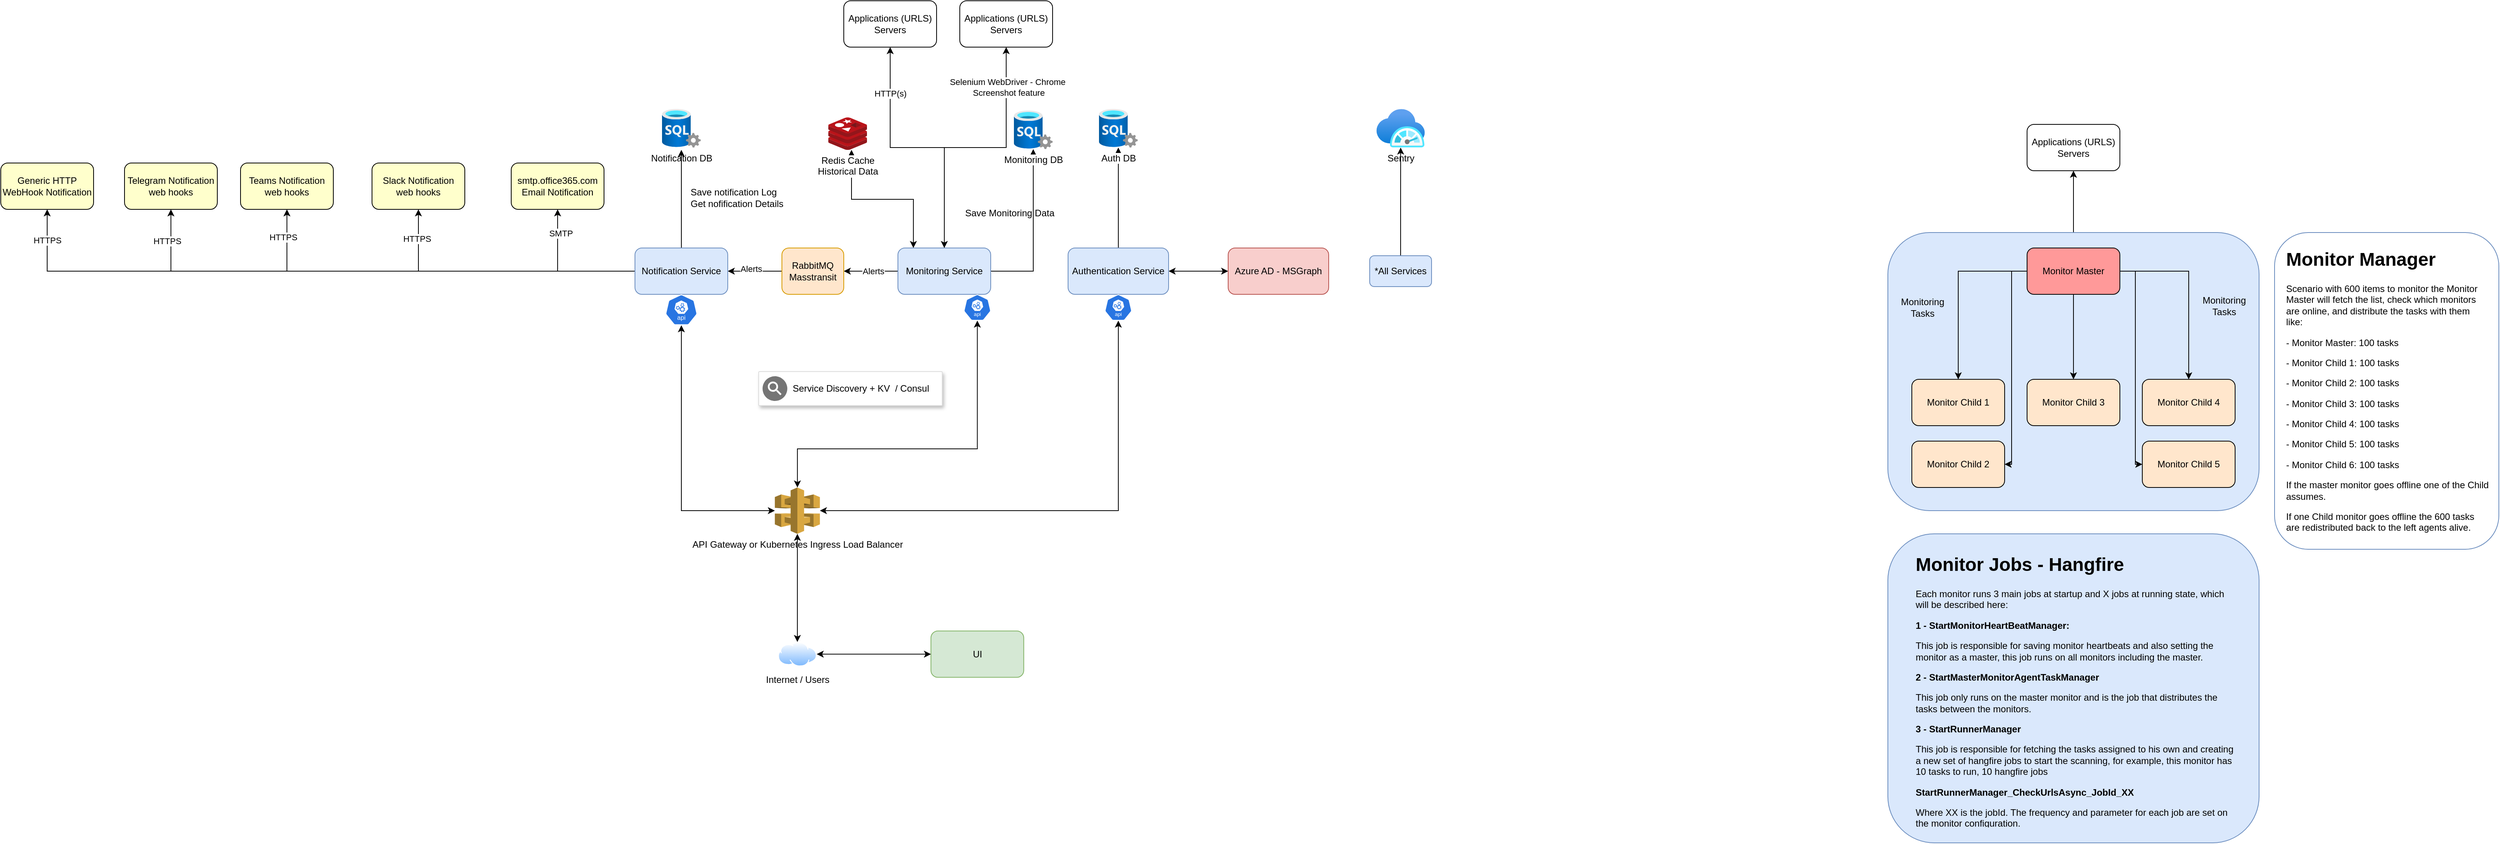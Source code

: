 <mxfile version="23.1.5" type="github">
  <diagram name="Página-1" id="EC5-yDx1gmlKd79TGFPl">
    <mxGraphModel dx="2261" dy="2084" grid="1" gridSize="10" guides="1" tooltips="1" connect="1" arrows="1" fold="1" page="1" pageScale="1" pageWidth="827" pageHeight="1169" math="0" shadow="0">
      <root>
        <mxCell id="0" />
        <mxCell id="1" parent="0" />
        <mxCell id="1MhiarmOQ1BAu21N2S9K-9" value="S" style="edgeStyle=orthogonalEdgeStyle;rounded=0;orthogonalLoop=1;jettySize=auto;html=1;entryX=1;entryY=0.5;entryDx=0;entryDy=0;" parent="1" source="1MhiarmOQ1BAu21N2S9K-2" target="1MhiarmOQ1BAu21N2S9K-8" edge="1">
          <mxGeometry relative="1" as="geometry" />
        </mxCell>
        <mxCell id="1MhiarmOQ1BAu21N2S9K-11" value="Alerts" style="edgeLabel;html=1;align=center;verticalAlign=middle;resizable=0;points=[];" parent="1MhiarmOQ1BAu21N2S9K-9" vertex="1" connectable="0">
          <mxGeometry x="-0.086" relative="1" as="geometry">
            <mxPoint as="offset" />
          </mxGeometry>
        </mxCell>
        <mxCell id="URw1oCdvZ4ZULjiAWeCE-17" style="edgeStyle=orthogonalEdgeStyle;rounded=0;orthogonalLoop=1;jettySize=auto;html=1;entryX=0.5;entryY=1;entryDx=0;entryDy=0;" parent="1" source="1MhiarmOQ1BAu21N2S9K-2" target="URw1oCdvZ4ZULjiAWeCE-16" edge="1">
          <mxGeometry relative="1" as="geometry" />
        </mxCell>
        <mxCell id="vqQ0VsHs9EydCFRSuEvc-1" value="HTTP(s)" style="edgeLabel;html=1;align=center;verticalAlign=middle;resizable=0;points=[];" parent="URw1oCdvZ4ZULjiAWeCE-17" vertex="1" connectable="0">
          <mxGeometry x="0.269" y="1" relative="1" as="geometry">
            <mxPoint x="1" y="-61" as="offset" />
          </mxGeometry>
        </mxCell>
        <mxCell id="URw1oCdvZ4ZULjiAWeCE-18" style="edgeStyle=orthogonalEdgeStyle;rounded=0;orthogonalLoop=1;jettySize=auto;html=1;" parent="1" source="1MhiarmOQ1BAu21N2S9K-2" target="1MhiarmOQ1BAu21N2S9K-5" edge="1">
          <mxGeometry relative="1" as="geometry" />
        </mxCell>
        <mxCell id="I3jezIKi--hEiTG_am1P-2" style="edgeStyle=orthogonalEdgeStyle;rounded=0;orthogonalLoop=1;jettySize=auto;html=1;startArrow=classic;startFill=1;" parent="1" source="1MhiarmOQ1BAu21N2S9K-2" target="I3jezIKi--hEiTG_am1P-1" edge="1">
          <mxGeometry relative="1" as="geometry">
            <Array as="points">
              <mxPoint x="420" y="167" />
              <mxPoint x="340" y="167" />
            </Array>
          </mxGeometry>
        </mxCell>
        <mxCell id="vqQ0VsHs9EydCFRSuEvc-3" style="edgeStyle=orthogonalEdgeStyle;rounded=0;orthogonalLoop=1;jettySize=auto;html=1;entryX=0.5;entryY=1;entryDx=0;entryDy=0;startArrow=classic;startFill=1;" parent="1" source="1MhiarmOQ1BAu21N2S9K-2" target="vqQ0VsHs9EydCFRSuEvc-2" edge="1">
          <mxGeometry relative="1" as="geometry" />
        </mxCell>
        <mxCell id="vqQ0VsHs9EydCFRSuEvc-4" value="Selenium WebDriver - Chrome&amp;nbsp;&lt;br&gt;Screenshot feature" style="edgeLabel;html=1;align=center;verticalAlign=middle;resizable=0;points=[];" parent="vqQ0VsHs9EydCFRSuEvc-3" vertex="1" connectable="0">
          <mxGeometry x="0.694" y="-3" relative="1" as="geometry">
            <mxPoint as="offset" />
          </mxGeometry>
        </mxCell>
        <mxCell id="1MhiarmOQ1BAu21N2S9K-2" value="Monitoring Service" style="rounded=1;whiteSpace=wrap;html=1;fillColor=#dae8fc;strokeColor=#6c8ebf;" parent="1" vertex="1">
          <mxGeometry x="400" y="230" width="120" height="60" as="geometry" />
        </mxCell>
        <mxCell id="1MhiarmOQ1BAu21N2S9K-3" value="UI" style="rounded=1;whiteSpace=wrap;html=1;fillColor=#d5e8d4;strokeColor=#82b366;" parent="1" vertex="1">
          <mxGeometry x="442.71" y="725.75" width="120" height="60" as="geometry" />
        </mxCell>
        <mxCell id="1MhiarmOQ1BAu21N2S9K-4" value="Notification DB" style="image;aspect=fixed;html=1;points=[];align=center;fontSize=12;image=img/lib/azure2/databases/SQL_Server.svg;" parent="1" vertex="1">
          <mxGeometry x="95" y="50" width="50" height="50" as="geometry" />
        </mxCell>
        <mxCell id="1MhiarmOQ1BAu21N2S9K-5" value="Monitoring DB" style="image;aspect=fixed;html=1;points=[];align=center;fontSize=12;image=img/lib/azure2/databases/SQL_Server.svg;" parent="1" vertex="1">
          <mxGeometry x="550" y="52" width="50" height="50" as="geometry" />
        </mxCell>
        <mxCell id="1MhiarmOQ1BAu21N2S9K-7" style="edgeStyle=orthogonalEdgeStyle;rounded=0;orthogonalLoop=1;jettySize=auto;html=1;entryX=0.5;entryY=1;entryDx=0;entryDy=0;strokeColor=none;startArrow=classic;startFill=1;" parent="1" source="1MhiarmOQ1BAu21N2S9K-6" target="1MhiarmOQ1BAu21N2S9K-3" edge="1">
          <mxGeometry relative="1" as="geometry" />
        </mxCell>
        <mxCell id="1MhiarmOQ1BAu21N2S9K-31" style="edgeStyle=orthogonalEdgeStyle;rounded=0;orthogonalLoop=1;jettySize=auto;html=1;entryX=0;entryY=0.5;entryDx=0;entryDy=0;startArrow=classic;startFill=1;" parent="1" source="1MhiarmOQ1BAu21N2S9K-6" target="1MhiarmOQ1BAu21N2S9K-3" edge="1">
          <mxGeometry relative="1" as="geometry" />
        </mxCell>
        <mxCell id="1MhiarmOQ1BAu21N2S9K-6" value="Internet / Users" style="image;aspect=fixed;perimeter=ellipsePerimeter;html=1;align=center;shadow=0;dashed=0;spacingTop=3;image=img/lib/active_directory/internet_cloud.svg;" parent="1" vertex="1">
          <mxGeometry x="245" y="740" width="50" height="31.5" as="geometry" />
        </mxCell>
        <mxCell id="1MhiarmOQ1BAu21N2S9K-10" style="edgeStyle=orthogonalEdgeStyle;rounded=0;orthogonalLoop=1;jettySize=auto;html=1;entryX=1;entryY=0.5;entryDx=0;entryDy=0;" parent="1" source="1MhiarmOQ1BAu21N2S9K-8" target="1MhiarmOQ1BAu21N2S9K-1" edge="1">
          <mxGeometry relative="1" as="geometry" />
        </mxCell>
        <mxCell id="1MhiarmOQ1BAu21N2S9K-12" value="Alerts" style="edgeLabel;html=1;align=center;verticalAlign=middle;resizable=0;points=[];" parent="1MhiarmOQ1BAu21N2S9K-10" vertex="1" connectable="0">
          <mxGeometry x="0.143" y="-3" relative="1" as="geometry">
            <mxPoint as="offset" />
          </mxGeometry>
        </mxCell>
        <mxCell id="1MhiarmOQ1BAu21N2S9K-8" value="RabbitMQ&lt;br&gt;Masstransit" style="rounded=1;whiteSpace=wrap;html=1;fillColor=#ffe6cc;strokeColor=#d79b00;" parent="1" vertex="1">
          <mxGeometry x="250" y="230" width="80" height="60" as="geometry" />
        </mxCell>
        <mxCell id="1MhiarmOQ1BAu21N2S9K-13" style="edgeStyle=orthogonalEdgeStyle;rounded=0;orthogonalLoop=1;jettySize=auto;html=1;entryX=0.5;entryY=1.06;entryDx=0;entryDy=0;entryPerimeter=0;" parent="1" source="1MhiarmOQ1BAu21N2S9K-1" target="1MhiarmOQ1BAu21N2S9K-4" edge="1">
          <mxGeometry relative="1" as="geometry" />
        </mxCell>
        <mxCell id="1MhiarmOQ1BAu21N2S9K-14" value="Save notification Log&lt;br&gt;Get nofification Details" style="text;html=1;strokeColor=none;fillColor=none;align=left;verticalAlign=middle;whiteSpace=wrap;rounded=0;" parent="1" vertex="1">
          <mxGeometry x="130" y="140" width="180" height="50" as="geometry" />
        </mxCell>
        <mxCell id="1MhiarmOQ1BAu21N2S9K-16" value="Save Monitoring Data" style="text;html=1;strokeColor=none;fillColor=none;align=left;verticalAlign=middle;whiteSpace=wrap;rounded=0;" parent="1" vertex="1">
          <mxGeometry x="485" y="160" width="130" height="50" as="geometry" />
        </mxCell>
        <mxCell id="1MhiarmOQ1BAu21N2S9K-18" value="" style="group;container=0;" parent="1" vertex="1" connectable="0">
          <mxGeometry x="60" y="230" width="120" height="110" as="geometry" />
        </mxCell>
        <mxCell id="bWFMUhMA222-z3urMpEF-5" style="edgeStyle=orthogonalEdgeStyle;rounded=0;orthogonalLoop=1;jettySize=auto;html=1;entryX=0.5;entryY=1;entryDx=0;entryDy=0;startArrow=classic;startFill=1;" parent="1" source="bWFMUhMA222-z3urMpEF-7" target="bWFMUhMA222-z3urMpEF-1" edge="1">
          <mxGeometry relative="1" as="geometry" />
        </mxCell>
        <mxCell id="1MhiarmOQ1BAu21N2S9K-22" value="API Gateway or Kubernetes Ingress Load Balancer" style="outlineConnect=0;dashed=0;verticalLabelPosition=bottom;verticalAlign=top;align=center;html=1;shape=mxgraph.aws3.api_gateway;fillColor=#D9A741;gradientColor=none;" parent="1" vertex="1">
          <mxGeometry x="240.88" y="540" width="58.25" height="60" as="geometry" />
        </mxCell>
        <mxCell id="1MhiarmOQ1BAu21N2S9K-23" style="edgeStyle=orthogonalEdgeStyle;rounded=0;orthogonalLoop=1;jettySize=auto;html=1;entryX=0.5;entryY=1;entryDx=0;entryDy=0;entryPerimeter=0;startArrow=classic;startFill=1;" parent="1" source="1MhiarmOQ1BAu21N2S9K-6" target="1MhiarmOQ1BAu21N2S9K-22" edge="1">
          <mxGeometry relative="1" as="geometry" />
        </mxCell>
        <mxCell id="1MhiarmOQ1BAu21N2S9K-24" style="edgeStyle=orthogonalEdgeStyle;rounded=0;orthogonalLoop=1;jettySize=auto;html=1;entryX=0.5;entryY=1;entryDx=0;entryDy=0;entryPerimeter=0;startArrow=classic;startFill=1;" parent="1" source="1MhiarmOQ1BAu21N2S9K-22" target="1MhiarmOQ1BAu21N2S9K-17" edge="1">
          <mxGeometry relative="1" as="geometry" />
        </mxCell>
        <mxCell id="1MhiarmOQ1BAu21N2S9K-28" value="" style="aspect=fixed;sketch=0;html=1;dashed=0;whitespace=wrap;fillColor=#2875E2;strokeColor=#ffffff;points=[[0.005,0.63,0],[0.1,0.2,0],[0.9,0.2,0],[0.5,0,0],[0.995,0.63,0],[0.72,0.99,0],[0.5,1,0],[0.28,0.99,0]];shape=mxgraph.kubernetes.icon2;kubernetesLabel=1;prIcon=api" parent="1" vertex="1">
          <mxGeometry x="485" y="290" width="35.42" height="34" as="geometry" />
        </mxCell>
        <mxCell id="1MhiarmOQ1BAu21N2S9K-29" style="edgeStyle=orthogonalEdgeStyle;rounded=0;orthogonalLoop=1;jettySize=auto;html=1;entryX=0.5;entryY=1;entryDx=0;entryDy=0;entryPerimeter=0;labelBorderColor=none;jumpStyle=arc;startArrow=classic;startFill=1;" parent="1" source="1MhiarmOQ1BAu21N2S9K-22" target="1MhiarmOQ1BAu21N2S9K-28" edge="1">
          <mxGeometry relative="1" as="geometry">
            <Array as="points">
              <mxPoint x="270" y="490" />
              <mxPoint x="503" y="490" />
            </Array>
          </mxGeometry>
        </mxCell>
        <mxCell id="1MhiarmOQ1BAu21N2S9K-32" value="" style="strokeColor=#dddddd;shadow=1;strokeWidth=1;rounded=1;absoluteArcSize=1;arcSize=2;" parent="1" vertex="1">
          <mxGeometry x="220" y="390" width="237.29" height="44" as="geometry" />
        </mxCell>
        <mxCell id="1MhiarmOQ1BAu21N2S9K-33" value="Service Discovery + KV&amp;nbsp; / Consul" style="sketch=0;dashed=0;connectable=0;html=1;fillColor=#757575;strokeColor=none;shape=mxgraph.gcp2.service_discovery;part=1;labelPosition=right;verticalLabelPosition=middle;align=left;verticalAlign=middle;spacingLeft=5;fontSize=12;" parent="1MhiarmOQ1BAu21N2S9K-32" vertex="1">
          <mxGeometry y="0.5" width="32" height="32" relative="1" as="geometry">
            <mxPoint x="5" y="-16" as="offset" />
          </mxGeometry>
        </mxCell>
        <mxCell id="bWFMUhMA222-z3urMpEF-3" style="edgeStyle=orthogonalEdgeStyle;rounded=0;orthogonalLoop=1;jettySize=auto;html=1;" parent="1" source="bWFMUhMA222-z3urMpEF-1" target="bWFMUhMA222-z3urMpEF-2" edge="1">
          <mxGeometry relative="1" as="geometry" />
        </mxCell>
        <mxCell id="bWFMUhMA222-z3urMpEF-9" style="edgeStyle=orthogonalEdgeStyle;rounded=0;orthogonalLoop=1;jettySize=auto;html=1;entryX=0;entryY=0.5;entryDx=0;entryDy=0;endArrow=classic;endFill=1;startArrow=classic;startFill=1;" parent="1" source="bWFMUhMA222-z3urMpEF-1" target="bWFMUhMA222-z3urMpEF-8" edge="1">
          <mxGeometry relative="1" as="geometry" />
        </mxCell>
        <mxCell id="bWFMUhMA222-z3urMpEF-1" value="Authentication Service" style="rounded=1;whiteSpace=wrap;html=1;fillColor=#dae8fc;strokeColor=#6c8ebf;" parent="1" vertex="1">
          <mxGeometry x="620" y="230" width="130" height="60" as="geometry" />
        </mxCell>
        <mxCell id="bWFMUhMA222-z3urMpEF-2" value="Auth DB" style="image;aspect=fixed;html=1;points=[];align=center;fontSize=12;image=img/lib/azure2/databases/SQL_Server.svg;" parent="1" vertex="1">
          <mxGeometry x="660" y="50" width="50" height="50" as="geometry" />
        </mxCell>
        <mxCell id="bWFMUhMA222-z3urMpEF-8" value="Azure AD - MSGraph" style="rounded=1;whiteSpace=wrap;html=1;fillColor=#f8cecc;strokeColor=#b85450;" parent="1" vertex="1">
          <mxGeometry x="827" y="230" width="130" height="60" as="geometry" />
        </mxCell>
        <mxCell id="Ju5GTjr9HhfrLoD8wo_W-2" style="edgeStyle=orthogonalEdgeStyle;rounded=0;orthogonalLoop=1;jettySize=auto;html=1;entryX=0.5;entryY=1;entryDx=0;entryDy=0;" parent="1" source="1MhiarmOQ1BAu21N2S9K-1" target="Ju5GTjr9HhfrLoD8wo_W-1" edge="1">
          <mxGeometry relative="1" as="geometry" />
        </mxCell>
        <mxCell id="URw1oCdvZ4ZULjiAWeCE-10" value="SMTP" style="edgeLabel;html=1;align=center;verticalAlign=middle;resizable=0;points=[];" parent="Ju5GTjr9HhfrLoD8wo_W-2" vertex="1" connectable="0">
          <mxGeometry x="0.657" y="-4" relative="1" as="geometry">
            <mxPoint as="offset" />
          </mxGeometry>
        </mxCell>
        <mxCell id="Ju5GTjr9HhfrLoD8wo_W-4" style="edgeStyle=orthogonalEdgeStyle;rounded=0;orthogonalLoop=1;jettySize=auto;html=1;" parent="1" source="1MhiarmOQ1BAu21N2S9K-1" target="Ju5GTjr9HhfrLoD8wo_W-3" edge="1">
          <mxGeometry relative="1" as="geometry" />
        </mxCell>
        <mxCell id="URw1oCdvZ4ZULjiAWeCE-11" value="HTTPS" style="edgeLabel;html=1;align=center;verticalAlign=middle;resizable=0;points=[];" parent="Ju5GTjr9HhfrLoD8wo_W-4" vertex="1" connectable="0">
          <mxGeometry x="0.789" y="2" relative="1" as="geometry">
            <mxPoint as="offset" />
          </mxGeometry>
        </mxCell>
        <mxCell id="Ju5GTjr9HhfrLoD8wo_W-6" style="edgeStyle=orthogonalEdgeStyle;rounded=0;orthogonalLoop=1;jettySize=auto;html=1;" parent="1" source="1MhiarmOQ1BAu21N2S9K-1" target="Ju5GTjr9HhfrLoD8wo_W-5" edge="1">
          <mxGeometry relative="1" as="geometry" />
        </mxCell>
        <mxCell id="URw1oCdvZ4ZULjiAWeCE-12" value="HTTPS" style="edgeLabel;html=1;align=center;verticalAlign=middle;resizable=0;points=[];" parent="Ju5GTjr9HhfrLoD8wo_W-6" vertex="1" connectable="0">
          <mxGeometry x="0.866" y="5" relative="1" as="geometry">
            <mxPoint as="offset" />
          </mxGeometry>
        </mxCell>
        <mxCell id="Ju5GTjr9HhfrLoD8wo_W-8" style="edgeStyle=orthogonalEdgeStyle;rounded=0;orthogonalLoop=1;jettySize=auto;html=1;entryX=0.5;entryY=1;entryDx=0;entryDy=0;" parent="1" source="1MhiarmOQ1BAu21N2S9K-1" target="Ju5GTjr9HhfrLoD8wo_W-7" edge="1">
          <mxGeometry relative="1" as="geometry" />
        </mxCell>
        <mxCell id="URw1oCdvZ4ZULjiAWeCE-13" value="HTTPS" style="edgeLabel;html=1;align=center;verticalAlign=middle;resizable=0;points=[];" parent="Ju5GTjr9HhfrLoD8wo_W-8" vertex="1" connectable="0">
          <mxGeometry x="0.881" y="5" relative="1" as="geometry">
            <mxPoint as="offset" />
          </mxGeometry>
        </mxCell>
        <mxCell id="0GfC3lX6S0VPZCZiWhWO-2" style="edgeStyle=orthogonalEdgeStyle;rounded=0;orthogonalLoop=1;jettySize=auto;html=1;entryX=0.5;entryY=1;entryDx=0;entryDy=0;" edge="1" parent="1" source="1MhiarmOQ1BAu21N2S9K-1" target="0GfC3lX6S0VPZCZiWhWO-1">
          <mxGeometry relative="1" as="geometry" />
        </mxCell>
        <mxCell id="0GfC3lX6S0VPZCZiWhWO-3" value="HTTPS" style="edgeLabel;html=1;align=center;verticalAlign=middle;resizable=0;points=[];" vertex="1" connectable="0" parent="0GfC3lX6S0VPZCZiWhWO-2">
          <mxGeometry x="0.929" y="4" relative="1" as="geometry">
            <mxPoint x="4" y="10" as="offset" />
          </mxGeometry>
        </mxCell>
        <mxCell id="1MhiarmOQ1BAu21N2S9K-1" value="Notification Service" style="rounded=1;whiteSpace=wrap;html=1;fillColor=#dae8fc;strokeColor=#6c8ebf;" parent="1" vertex="1">
          <mxGeometry x="60" y="230" width="120" height="60" as="geometry" />
        </mxCell>
        <mxCell id="1MhiarmOQ1BAu21N2S9K-17" value="" style="aspect=fixed;sketch=0;html=1;dashed=0;whitespace=wrap;fillColor=#2875E2;strokeColor=#ffffff;points=[[0.005,0.63,0],[0.1,0.2,0],[0.9,0.2,0],[0.5,0,0],[0.995,0.63,0],[0.72,0.99,0],[0.5,1,0],[0.28,0.99,0]];shape=mxgraph.kubernetes.icon2;kubernetesLabel=1;prIcon=api" parent="1" vertex="1">
          <mxGeometry x="99.17" y="290" width="41.67" height="40" as="geometry" />
        </mxCell>
        <mxCell id="Ju5GTjr9HhfrLoD8wo_W-1" value="smtp.office365.com&lt;br&gt;Email Notification" style="rounded=1;whiteSpace=wrap;html=1;fillColor=#FFFFCC;" parent="1" vertex="1">
          <mxGeometry x="-100" y="120" width="120" height="60" as="geometry" />
        </mxCell>
        <mxCell id="Ju5GTjr9HhfrLoD8wo_W-3" value="Slack Notification&lt;br&gt;web hooks" style="rounded=1;whiteSpace=wrap;html=1;fillColor=#FFFFCC;" parent="1" vertex="1">
          <mxGeometry x="-280" y="120" width="120" height="60" as="geometry" />
        </mxCell>
        <mxCell id="Ju5GTjr9HhfrLoD8wo_W-5" value="Teams Notification&lt;br&gt;web hooks" style="rounded=1;whiteSpace=wrap;html=1;fillColor=#FFFFCC;" parent="1" vertex="1">
          <mxGeometry x="-450" y="120" width="120" height="60" as="geometry" />
        </mxCell>
        <mxCell id="Ju5GTjr9HhfrLoD8wo_W-7" value="Telegram Notification&lt;br&gt;web hooks" style="rounded=1;whiteSpace=wrap;html=1;fillColor=#FFFFCC;" parent="1" vertex="1">
          <mxGeometry x="-600" y="120" width="120" height="60" as="geometry" />
        </mxCell>
        <mxCell id="URw1oCdvZ4ZULjiAWeCE-6" value="Sentry" style="image;aspect=fixed;html=1;points=[];align=center;fontSize=12;image=img/lib/azure2/monitor/SAP_Azure_Monitor.svg;" parent="1" vertex="1">
          <mxGeometry x="1018.75" y="50" width="62.5" height="50" as="geometry" />
        </mxCell>
        <mxCell id="URw1oCdvZ4ZULjiAWeCE-8" style="edgeStyle=orthogonalEdgeStyle;rounded=0;orthogonalLoop=1;jettySize=auto;html=1;" parent="1" source="URw1oCdvZ4ZULjiAWeCE-7" target="URw1oCdvZ4ZULjiAWeCE-6" edge="1">
          <mxGeometry relative="1" as="geometry" />
        </mxCell>
        <mxCell id="URw1oCdvZ4ZULjiAWeCE-7" value="*All Services" style="rounded=1;whiteSpace=wrap;html=1;fillColor=#dae8fc;strokeColor=#6c8ebf;" parent="1" vertex="1">
          <mxGeometry x="1010" y="240" width="80" height="40" as="geometry" />
        </mxCell>
        <mxCell id="URw1oCdvZ4ZULjiAWeCE-9" value="" style="edgeStyle=orthogonalEdgeStyle;rounded=0;orthogonalLoop=1;jettySize=auto;html=1;entryX=0.5;entryY=1;entryDx=0;entryDy=0;startArrow=classic;startFill=1;" parent="1" source="1MhiarmOQ1BAu21N2S9K-22" target="bWFMUhMA222-z3urMpEF-7" edge="1">
          <mxGeometry relative="1" as="geometry">
            <mxPoint x="299" y="570" as="sourcePoint" />
            <mxPoint x="685" y="290" as="targetPoint" />
          </mxGeometry>
        </mxCell>
        <mxCell id="bWFMUhMA222-z3urMpEF-7" value="" style="aspect=fixed;sketch=0;html=1;dashed=0;whitespace=wrap;fillColor=#2875E2;strokeColor=#ffffff;points=[[0.005,0.63,0],[0.1,0.2,0],[0.9,0.2,0],[0.5,0,0],[0.995,0.63,0],[0.72,0.99,0],[0.5,1,0],[0.28,0.99,0]];shape=mxgraph.kubernetes.icon2;kubernetesLabel=1;prIcon=api" parent="1" vertex="1">
          <mxGeometry x="667.29" y="290" width="35.42" height="34" as="geometry" />
        </mxCell>
        <mxCell id="URw1oCdvZ4ZULjiAWeCE-16" value="Applications (URLS)&lt;br&gt;Servers" style="rounded=1;whiteSpace=wrap;html=1;" parent="1" vertex="1">
          <mxGeometry x="330" y="-90" width="120" height="60" as="geometry" />
        </mxCell>
        <mxCell id="URw1oCdvZ4ZULjiAWeCE-36" style="edgeStyle=orthogonalEdgeStyle;rounded=0;orthogonalLoop=1;jettySize=auto;html=1;" parent="1" source="URw1oCdvZ4ZULjiAWeCE-20" target="URw1oCdvZ4ZULjiAWeCE-21" edge="1">
          <mxGeometry relative="1" as="geometry" />
        </mxCell>
        <mxCell id="URw1oCdvZ4ZULjiAWeCE-20" value="" style="rounded=1;whiteSpace=wrap;html=1;fillColor=#dae8fc;strokeColor=#6c8ebf;" parent="1" vertex="1">
          <mxGeometry x="1680" y="210" width="480" height="360" as="geometry" />
        </mxCell>
        <mxCell id="URw1oCdvZ4ZULjiAWeCE-21" value="Applications (URLS)&lt;br&gt;Servers" style="rounded=1;whiteSpace=wrap;html=1;" parent="1" vertex="1">
          <mxGeometry x="1860" y="70" width="120" height="60" as="geometry" />
        </mxCell>
        <mxCell id="URw1oCdvZ4ZULjiAWeCE-30" style="edgeStyle=orthogonalEdgeStyle;rounded=0;orthogonalLoop=1;jettySize=auto;html=1;entryX=0.5;entryY=0;entryDx=0;entryDy=0;" parent="1" source="URw1oCdvZ4ZULjiAWeCE-22" target="URw1oCdvZ4ZULjiAWeCE-27" edge="1">
          <mxGeometry relative="1" as="geometry" />
        </mxCell>
        <mxCell id="URw1oCdvZ4ZULjiAWeCE-31" style="edgeStyle=orthogonalEdgeStyle;rounded=0;orthogonalLoop=1;jettySize=auto;html=1;entryX=0.5;entryY=0;entryDx=0;entryDy=0;" parent="1" source="URw1oCdvZ4ZULjiAWeCE-22" target="URw1oCdvZ4ZULjiAWeCE-23" edge="1">
          <mxGeometry relative="1" as="geometry" />
        </mxCell>
        <mxCell id="URw1oCdvZ4ZULjiAWeCE-35" style="edgeStyle=orthogonalEdgeStyle;rounded=0;orthogonalLoop=1;jettySize=auto;html=1;entryX=0.5;entryY=0;entryDx=0;entryDy=0;" parent="1" source="URw1oCdvZ4ZULjiAWeCE-22" target="URw1oCdvZ4ZULjiAWeCE-25" edge="1">
          <mxGeometry relative="1" as="geometry" />
        </mxCell>
        <mxCell id="URw1oCdvZ4ZULjiAWeCE-37" style="edgeStyle=orthogonalEdgeStyle;rounded=0;orthogonalLoop=1;jettySize=auto;html=1;entryX=0;entryY=0.5;entryDx=0;entryDy=0;" parent="1" source="URw1oCdvZ4ZULjiAWeCE-22" target="URw1oCdvZ4ZULjiAWeCE-28" edge="1">
          <mxGeometry relative="1" as="geometry">
            <Array as="points">
              <mxPoint x="2000" y="260" />
              <mxPoint x="2000" y="510" />
            </Array>
          </mxGeometry>
        </mxCell>
        <mxCell id="URw1oCdvZ4ZULjiAWeCE-38" style="edgeStyle=orthogonalEdgeStyle;rounded=0;orthogonalLoop=1;jettySize=auto;html=1;entryX=1;entryY=0.5;entryDx=0;entryDy=0;" parent="1" source="URw1oCdvZ4ZULjiAWeCE-22" target="URw1oCdvZ4ZULjiAWeCE-24" edge="1">
          <mxGeometry relative="1" as="geometry">
            <Array as="points">
              <mxPoint x="1840" y="260" />
              <mxPoint x="1840" y="510" />
            </Array>
          </mxGeometry>
        </mxCell>
        <mxCell id="URw1oCdvZ4ZULjiAWeCE-22" value="Monitor Master" style="rounded=1;whiteSpace=wrap;html=1;fillColor=#FF9999;" parent="1" vertex="1">
          <mxGeometry x="1860" y="230" width="120" height="60" as="geometry" />
        </mxCell>
        <mxCell id="URw1oCdvZ4ZULjiAWeCE-23" value="Monitor Child 1" style="rounded=1;whiteSpace=wrap;html=1;fillColor=#FFE6CC;" parent="1" vertex="1">
          <mxGeometry x="1711" y="400" width="120" height="60" as="geometry" />
        </mxCell>
        <mxCell id="URw1oCdvZ4ZULjiAWeCE-24" value="Monitor Child 2" style="rounded=1;whiteSpace=wrap;html=1;fillColor=#FFE6CC;" parent="1" vertex="1">
          <mxGeometry x="1711" y="480" width="120" height="60" as="geometry" />
        </mxCell>
        <mxCell id="URw1oCdvZ4ZULjiAWeCE-25" value="Monitor Child 3" style="rounded=1;whiteSpace=wrap;html=1;fillColor=#FFE6CC;" parent="1" vertex="1">
          <mxGeometry x="1860" y="400" width="120" height="60" as="geometry" />
        </mxCell>
        <mxCell id="URw1oCdvZ4ZULjiAWeCE-27" value="Monitor Child 4" style="rounded=1;whiteSpace=wrap;html=1;fillColor=#FFE6CC;" parent="1" vertex="1">
          <mxGeometry x="2009" y="400" width="120" height="60" as="geometry" />
        </mxCell>
        <mxCell id="URw1oCdvZ4ZULjiAWeCE-28" value="Monitor Child 5" style="rounded=1;whiteSpace=wrap;html=1;fillColor=#FFE6CC;" parent="1" vertex="1">
          <mxGeometry x="2009" y="480" width="120" height="60" as="geometry" />
        </mxCell>
        <mxCell id="URw1oCdvZ4ZULjiAWeCE-29" value="" style="rounded=1;whiteSpace=wrap;html=1;fillColor=#FFFFFF;strokeColor=#6c8ebf;" parent="1" vertex="1">
          <mxGeometry x="2180" y="210" width="290" height="410" as="geometry" />
        </mxCell>
        <mxCell id="URw1oCdvZ4ZULjiAWeCE-40" value="Monitoring Tasks" style="text;html=1;strokeColor=none;fillColor=none;align=center;verticalAlign=middle;whiteSpace=wrap;rounded=0;" parent="1" vertex="1">
          <mxGeometry x="2080" y="290" width="70" height="30" as="geometry" />
        </mxCell>
        <mxCell id="URw1oCdvZ4ZULjiAWeCE-41" value="Monitoring Tasks" style="text;html=1;strokeColor=none;fillColor=none;align=center;verticalAlign=middle;whiteSpace=wrap;rounded=0;" parent="1" vertex="1">
          <mxGeometry x="1690" y="292" width="70" height="30" as="geometry" />
        </mxCell>
        <mxCell id="URw1oCdvZ4ZULjiAWeCE-42" value="&lt;h1&gt;Monitor Manager&lt;/h1&gt;&lt;p&gt;Scenario with 600 items to monitor the Monitor Master will fetch the list, check which monitors are online, and distribute the tasks with them like:&lt;/p&gt;&lt;p&gt;- Monitor Master: 100 tasks&lt;/p&gt;&lt;p&gt;- Monitor Child 1: 100 tasks&lt;/p&gt;&lt;p&gt;- Monitor Child 2: 100 tasks&lt;/p&gt;&lt;p&gt;- Monitor Child 3: 100 tasks&lt;/p&gt;&lt;p&gt;- Monitor Child 4: 100 tasks&lt;/p&gt;&lt;p&gt;- Monitor Child 5: 100 tasks&lt;/p&gt;&lt;p&gt;- Monitor Child 6: 100 tasks&lt;/p&gt;&lt;p&gt;If the master monitor goes offline one of the Child assumes.&lt;/p&gt;&lt;p&gt;If one Child monitor goes offline the 600 tasks are redistributed back to the left agents alive.&lt;/p&gt;" style="text;html=1;strokeColor=none;fillColor=none;spacing=5;spacingTop=-20;whiteSpace=wrap;overflow=hidden;rounded=0;" parent="1" vertex="1">
          <mxGeometry x="2190" y="225" width="270" height="425" as="geometry" />
        </mxCell>
        <mxCell id="URw1oCdvZ4ZULjiAWeCE-43" value="" style="rounded=1;whiteSpace=wrap;html=1;fillColor=#dae8fc;strokeColor=#6c8ebf;" parent="1" vertex="1">
          <mxGeometry x="1680" y="600" width="480" height="400" as="geometry" />
        </mxCell>
        <mxCell id="URw1oCdvZ4ZULjiAWeCE-44" value="&lt;h1&gt;Monitor Jobs - Hangfire&lt;/h1&gt;&lt;p&gt;Each monitor runs 3 main jobs at startup and X jobs at running state, which will be described here:&lt;/p&gt;&lt;p&gt;&lt;b&gt;1 - StartMonitorHeartBeatManager:&lt;/b&gt;&lt;/p&gt;&lt;p&gt;This job is responsible for saving monitor heartbeats and also setting the monitor as a master, this job runs on all monitors including the master.&lt;/p&gt;&lt;p&gt;&lt;b&gt;2 - StartMasterMonitorAgentTaskManager&lt;/b&gt;&amp;nbsp;&lt;/p&gt;&lt;p&gt;This job only runs on the master monitor and is the job that distributes the tasks between the monitors.&lt;/p&gt;&lt;p&gt;&lt;b&gt;3 - StartRunnerManager&lt;/b&gt;&lt;/p&gt;&lt;p&gt;This job is responsible for fetching the tasks assigned to his own and creating a new set of hangfire jobs to start the scanning, for example, this monitor has 10 tasks to run, 10 hangfire jobs&amp;nbsp;&lt;/p&gt;&lt;p&gt;&lt;b&gt;StartRunnerManager_CheckUrlsAsync_JobId_XX&amp;nbsp;&lt;/b&gt;&lt;/p&gt;&lt;p&gt;Where XX is the jobId. The frequency and parameter for each job are set on the monitor configuration.&lt;/p&gt;" style="text;html=1;strokeColor=none;fillColor=none;spacing=5;spacingTop=-20;whiteSpace=wrap;overflow=hidden;rounded=0;" parent="1" vertex="1">
          <mxGeometry x="1711" y="620" width="419" height="360" as="geometry" />
        </mxCell>
        <mxCell id="I3jezIKi--hEiTG_am1P-1" value="Redis Cache&lt;br&gt;Historical Data" style="image;sketch=0;aspect=fixed;html=1;points=[];align=center;fontSize=12;image=img/lib/mscae/Cache_Redis_Product.svg;" parent="1" vertex="1">
          <mxGeometry x="310" y="61" width="50" height="42" as="geometry" />
        </mxCell>
        <mxCell id="vqQ0VsHs9EydCFRSuEvc-2" value="Applications (URLS)&lt;br&gt;Servers" style="rounded=1;whiteSpace=wrap;html=1;" parent="1" vertex="1">
          <mxGeometry x="480" y="-90" width="120" height="60" as="geometry" />
        </mxCell>
        <mxCell id="vqQ0VsHs9EydCFRSuEvc-7" value="" style="shape=image;html=1;verticalAlign=top;verticalLabelPosition=bottom;labelBackgroundColor=#ffffff;imageAspect=0;aspect=fixed;image=https://cdn2.iconfinder.com/data/icons/social-media-2189/48/17-Google_chrome-128.png" parent="1" vertex="1">
          <mxGeometry x="500" y="-20" width="30" height="30" as="geometry" />
        </mxCell>
        <mxCell id="0GfC3lX6S0VPZCZiWhWO-1" value="Generic HTTP WebHook Notification" style="rounded=1;whiteSpace=wrap;html=1;fillColor=#FFFFCC;" vertex="1" parent="1">
          <mxGeometry x="-760" y="120" width="120" height="60" as="geometry" />
        </mxCell>
      </root>
    </mxGraphModel>
  </diagram>
</mxfile>
